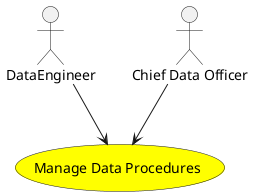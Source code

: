 @startuml


usecase "Manage Data Procedures" as ManageDataProcedures #yellow

Actor "DataEngineer" as DataEngineer

DataEngineer --> ManageDataProcedures

Actor "Chief Data Officer" as ChiefDataOfficer

ChiefDataOfficer --> ManageDataProcedures











@enduml

